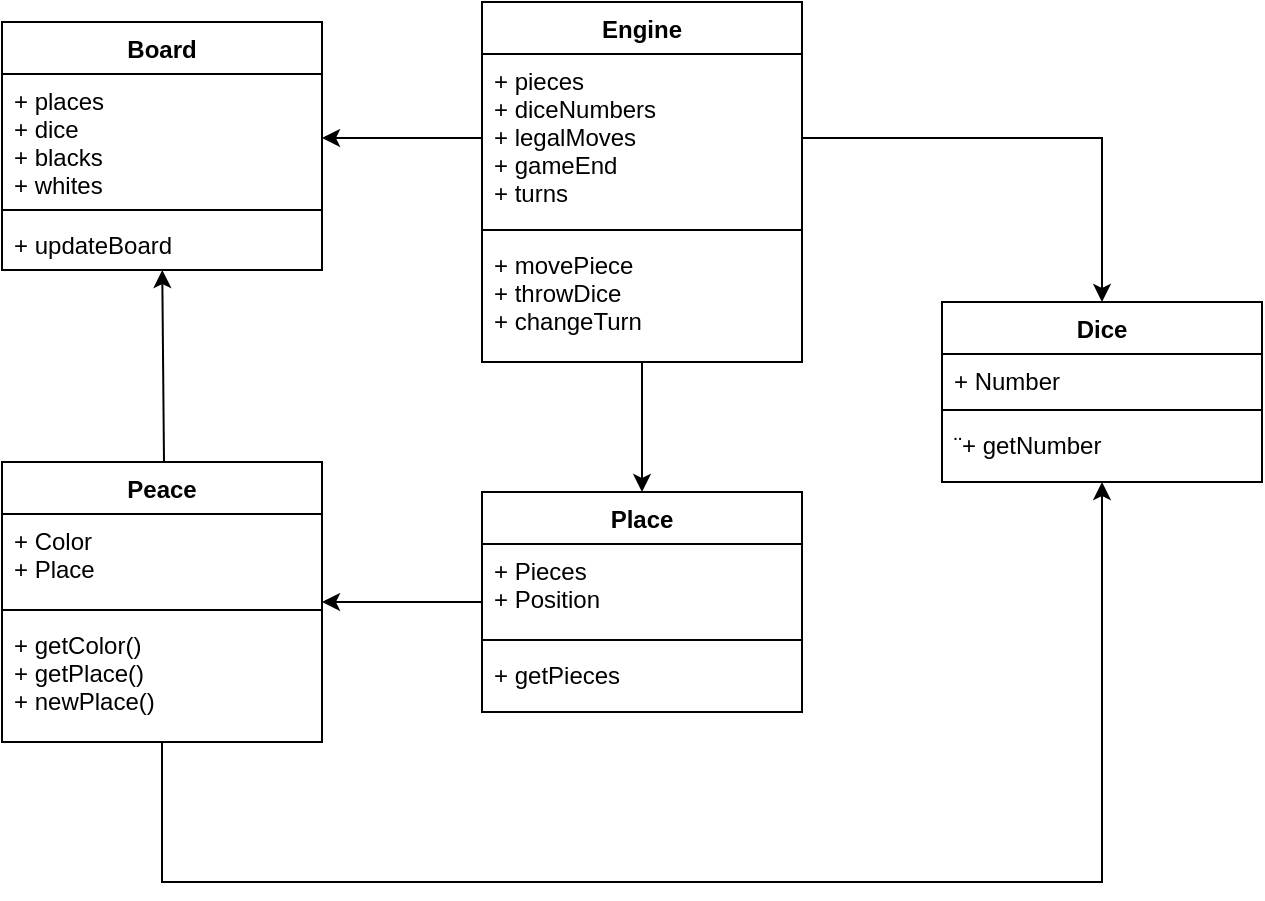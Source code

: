 <mxfile version="14.2.4" type="github">
  <diagram id="C5RBs43oDa-KdzZeNtuy" name="Page-1">
    <mxGraphModel dx="1422" dy="762" grid="1" gridSize="10" guides="1" tooltips="1" connect="1" arrows="1" fold="1" page="1" pageScale="1" pageWidth="827" pageHeight="1169" math="0" shadow="0">
      <root>
        <mxCell id="WIyWlLk6GJQsqaUBKTNV-0" />
        <mxCell id="WIyWlLk6GJQsqaUBKTNV-1" parent="WIyWlLk6GJQsqaUBKTNV-0" />
        <mxCell id="jiD-pBAxDLPVK3RZrVx2-0" value="Board" style="swimlane;fontStyle=1;align=center;verticalAlign=top;childLayout=stackLayout;horizontal=1;startSize=26;horizontalStack=0;resizeParent=1;resizeParentMax=0;resizeLast=0;collapsible=1;marginBottom=0;" vertex="1" parent="WIyWlLk6GJQsqaUBKTNV-1">
          <mxGeometry x="150" y="100" width="160" height="124" as="geometry" />
        </mxCell>
        <mxCell id="jiD-pBAxDLPVK3RZrVx2-1" value="+ places&#xa;+ dice&#xa;+ blacks&#xa;+ whites" style="text;strokeColor=none;fillColor=none;align=left;verticalAlign=top;spacingLeft=4;spacingRight=4;overflow=hidden;rotatable=0;points=[[0,0.5],[1,0.5]];portConstraint=eastwest;" vertex="1" parent="jiD-pBAxDLPVK3RZrVx2-0">
          <mxGeometry y="26" width="160" height="64" as="geometry" />
        </mxCell>
        <mxCell id="jiD-pBAxDLPVK3RZrVx2-2" value="" style="line;strokeWidth=1;fillColor=none;align=left;verticalAlign=middle;spacingTop=-1;spacingLeft=3;spacingRight=3;rotatable=0;labelPosition=right;points=[];portConstraint=eastwest;" vertex="1" parent="jiD-pBAxDLPVK3RZrVx2-0">
          <mxGeometry y="90" width="160" height="8" as="geometry" />
        </mxCell>
        <mxCell id="jiD-pBAxDLPVK3RZrVx2-3" value="+ updateBoard" style="text;strokeColor=none;fillColor=none;align=left;verticalAlign=top;spacingLeft=4;spacingRight=4;overflow=hidden;rotatable=0;points=[[0,0.5],[1,0.5]];portConstraint=eastwest;" vertex="1" parent="jiD-pBAxDLPVK3RZrVx2-0">
          <mxGeometry y="98" width="160" height="26" as="geometry" />
        </mxCell>
        <mxCell id="jiD-pBAxDLPVK3RZrVx2-4" value="Engine" style="swimlane;fontStyle=1;align=center;verticalAlign=top;childLayout=stackLayout;horizontal=1;startSize=26;horizontalStack=0;resizeParent=1;resizeParentMax=0;resizeLast=0;collapsible=1;marginBottom=0;" vertex="1" parent="WIyWlLk6GJQsqaUBKTNV-1">
          <mxGeometry x="390" y="90" width="160" height="180" as="geometry" />
        </mxCell>
        <mxCell id="jiD-pBAxDLPVK3RZrVx2-5" value="+ pieces&#xa;+ diceNumbers&#xa;+ legalMoves&#xa;+ gameEnd&#xa;+ turns" style="text;strokeColor=none;fillColor=none;align=left;verticalAlign=top;spacingLeft=4;spacingRight=4;overflow=hidden;rotatable=0;points=[[0,0.5],[1,0.5]];portConstraint=eastwest;" vertex="1" parent="jiD-pBAxDLPVK3RZrVx2-4">
          <mxGeometry y="26" width="160" height="84" as="geometry" />
        </mxCell>
        <mxCell id="jiD-pBAxDLPVK3RZrVx2-6" value="" style="line;strokeWidth=1;fillColor=none;align=left;verticalAlign=middle;spacingTop=-1;spacingLeft=3;spacingRight=3;rotatable=0;labelPosition=right;points=[];portConstraint=eastwest;" vertex="1" parent="jiD-pBAxDLPVK3RZrVx2-4">
          <mxGeometry y="110" width="160" height="8" as="geometry" />
        </mxCell>
        <mxCell id="jiD-pBAxDLPVK3RZrVx2-7" value="+ movePiece&#xa;+ throwDice&#xa;+ changeTurn" style="text;strokeColor=none;fillColor=none;align=left;verticalAlign=top;spacingLeft=4;spacingRight=4;overflow=hidden;rotatable=0;points=[[0,0.5],[1,0.5]];portConstraint=eastwest;" vertex="1" parent="jiD-pBAxDLPVK3RZrVx2-4">
          <mxGeometry y="118" width="160" height="62" as="geometry" />
        </mxCell>
        <mxCell id="jiD-pBAxDLPVK3RZrVx2-9" value="" style="endArrow=classic;html=1;entryX=1;entryY=0.5;entryDx=0;entryDy=0;" edge="1" parent="WIyWlLk6GJQsqaUBKTNV-1" source="jiD-pBAxDLPVK3RZrVx2-5" target="jiD-pBAxDLPVK3RZrVx2-1">
          <mxGeometry width="50" height="50" relative="1" as="geometry">
            <mxPoint x="326" y="420" as="sourcePoint" />
            <mxPoint x="376" y="370" as="targetPoint" />
          </mxGeometry>
        </mxCell>
        <mxCell id="jiD-pBAxDLPVK3RZrVx2-19" value="" style="edgeStyle=orthogonalEdgeStyle;rounded=0;orthogonalLoop=1;jettySize=auto;html=1;" edge="1" parent="WIyWlLk6GJQsqaUBKTNV-1" source="jiD-pBAxDLPVK3RZrVx2-10" target="jiD-pBAxDLPVK3RZrVx2-15">
          <mxGeometry relative="1" as="geometry">
            <Array as="points">
              <mxPoint x="230" y="530" />
              <mxPoint x="700" y="530" />
            </Array>
          </mxGeometry>
        </mxCell>
        <mxCell id="jiD-pBAxDLPVK3RZrVx2-10" value="Peace" style="swimlane;fontStyle=1;align=center;verticalAlign=top;childLayout=stackLayout;horizontal=1;startSize=26;horizontalStack=0;resizeParent=1;resizeParentMax=0;resizeLast=0;collapsible=1;marginBottom=0;" vertex="1" parent="WIyWlLk6GJQsqaUBKTNV-1">
          <mxGeometry x="150" y="320" width="160" height="140" as="geometry" />
        </mxCell>
        <mxCell id="jiD-pBAxDLPVK3RZrVx2-11" value="+ Color&#xa;+ Place" style="text;strokeColor=none;fillColor=none;align=left;verticalAlign=top;spacingLeft=4;spacingRight=4;overflow=hidden;rotatable=0;points=[[0,0.5],[1,0.5]];portConstraint=eastwest;" vertex="1" parent="jiD-pBAxDLPVK3RZrVx2-10">
          <mxGeometry y="26" width="160" height="44" as="geometry" />
        </mxCell>
        <mxCell id="jiD-pBAxDLPVK3RZrVx2-12" value="" style="line;strokeWidth=1;fillColor=none;align=left;verticalAlign=middle;spacingTop=-1;spacingLeft=3;spacingRight=3;rotatable=0;labelPosition=right;points=[];portConstraint=eastwest;" vertex="1" parent="jiD-pBAxDLPVK3RZrVx2-10">
          <mxGeometry y="70" width="160" height="8" as="geometry" />
        </mxCell>
        <mxCell id="jiD-pBAxDLPVK3RZrVx2-13" value="+ getColor()&#xa;+ getPlace()&#xa;+ newPlace()" style="text;strokeColor=none;fillColor=none;align=left;verticalAlign=top;spacingLeft=4;spacingRight=4;overflow=hidden;rotatable=0;points=[[0,0.5],[1,0.5]];portConstraint=eastwest;" vertex="1" parent="jiD-pBAxDLPVK3RZrVx2-10">
          <mxGeometry y="78" width="160" height="62" as="geometry" />
        </mxCell>
        <mxCell id="jiD-pBAxDLPVK3RZrVx2-15" value="Dice" style="swimlane;fontStyle=1;align=center;verticalAlign=top;childLayout=stackLayout;horizontal=1;startSize=26;horizontalStack=0;resizeParent=1;resizeParentMax=0;resizeLast=0;collapsible=1;marginBottom=0;" vertex="1" parent="WIyWlLk6GJQsqaUBKTNV-1">
          <mxGeometry x="620" y="240" width="160" height="90" as="geometry" />
        </mxCell>
        <mxCell id="jiD-pBAxDLPVK3RZrVx2-16" value="+ Number" style="text;strokeColor=none;fillColor=none;align=left;verticalAlign=top;spacingLeft=4;spacingRight=4;overflow=hidden;rotatable=0;points=[[0,0.5],[1,0.5]];portConstraint=eastwest;" vertex="1" parent="jiD-pBAxDLPVK3RZrVx2-15">
          <mxGeometry y="26" width="160" height="24" as="geometry" />
        </mxCell>
        <mxCell id="jiD-pBAxDLPVK3RZrVx2-17" value="" style="line;strokeWidth=1;fillColor=none;align=left;verticalAlign=middle;spacingTop=-1;spacingLeft=3;spacingRight=3;rotatable=0;labelPosition=right;points=[];portConstraint=eastwest;" vertex="1" parent="jiD-pBAxDLPVK3RZrVx2-15">
          <mxGeometry y="50" width="160" height="8" as="geometry" />
        </mxCell>
        <mxCell id="jiD-pBAxDLPVK3RZrVx2-18" value="¨+ getNumber" style="text;strokeColor=none;fillColor=none;align=left;verticalAlign=top;spacingLeft=4;spacingRight=4;overflow=hidden;rotatable=0;points=[[0,0.5],[1,0.5]];portConstraint=eastwest;" vertex="1" parent="jiD-pBAxDLPVK3RZrVx2-15">
          <mxGeometry y="58" width="160" height="32" as="geometry" />
        </mxCell>
        <mxCell id="jiD-pBAxDLPVK3RZrVx2-45" style="edgeStyle=orthogonalEdgeStyle;rounded=0;orthogonalLoop=1;jettySize=auto;html=1;" edge="1" parent="WIyWlLk6GJQsqaUBKTNV-1" source="jiD-pBAxDLPVK3RZrVx2-26" target="jiD-pBAxDLPVK3RZrVx2-10">
          <mxGeometry relative="1" as="geometry" />
        </mxCell>
        <mxCell id="jiD-pBAxDLPVK3RZrVx2-26" value="Place" style="swimlane;fontStyle=1;align=center;verticalAlign=top;childLayout=stackLayout;horizontal=1;startSize=26;horizontalStack=0;resizeParent=1;resizeParentMax=0;resizeLast=0;collapsible=1;marginBottom=0;" vertex="1" parent="WIyWlLk6GJQsqaUBKTNV-1">
          <mxGeometry x="390" y="335" width="160" height="110" as="geometry" />
        </mxCell>
        <mxCell id="jiD-pBAxDLPVK3RZrVx2-27" value="+ Pieces&#xa;+ Position" style="text;strokeColor=none;fillColor=none;align=left;verticalAlign=top;spacingLeft=4;spacingRight=4;overflow=hidden;rotatable=0;points=[[0,0.5],[1,0.5]];portConstraint=eastwest;" vertex="1" parent="jiD-pBAxDLPVK3RZrVx2-26">
          <mxGeometry y="26" width="160" height="44" as="geometry" />
        </mxCell>
        <mxCell id="jiD-pBAxDLPVK3RZrVx2-28" value="" style="line;strokeWidth=1;fillColor=none;align=left;verticalAlign=middle;spacingTop=-1;spacingLeft=3;spacingRight=3;rotatable=0;labelPosition=right;points=[];portConstraint=eastwest;" vertex="1" parent="jiD-pBAxDLPVK3RZrVx2-26">
          <mxGeometry y="70" width="160" height="8" as="geometry" />
        </mxCell>
        <mxCell id="jiD-pBAxDLPVK3RZrVx2-29" value="+ getPieces" style="text;strokeColor=none;fillColor=none;align=left;verticalAlign=top;spacingLeft=4;spacingRight=4;overflow=hidden;rotatable=0;points=[[0,0.5],[1,0.5]];portConstraint=eastwest;" vertex="1" parent="jiD-pBAxDLPVK3RZrVx2-26">
          <mxGeometry y="78" width="160" height="32" as="geometry" />
        </mxCell>
        <mxCell id="jiD-pBAxDLPVK3RZrVx2-39" value="" style="endArrow=classic;html=1;entryX=0.5;entryY=0;entryDx=0;entryDy=0;" edge="1" parent="WIyWlLk6GJQsqaUBKTNV-1" source="jiD-pBAxDLPVK3RZrVx2-7" target="jiD-pBAxDLPVK3RZrVx2-26">
          <mxGeometry width="50" height="50" relative="1" as="geometry">
            <mxPoint x="390" y="420" as="sourcePoint" />
            <mxPoint x="440" y="370" as="targetPoint" />
          </mxGeometry>
        </mxCell>
        <mxCell id="jiD-pBAxDLPVK3RZrVx2-41" value="" style="endArrow=classic;html=1;" edge="1" parent="WIyWlLk6GJQsqaUBKTNV-1" target="jiD-pBAxDLPVK3RZrVx2-3">
          <mxGeometry width="50" height="50" relative="1" as="geometry">
            <mxPoint x="231" y="320" as="sourcePoint" />
            <mxPoint x="440" y="370" as="targetPoint" />
          </mxGeometry>
        </mxCell>
        <mxCell id="jiD-pBAxDLPVK3RZrVx2-44" style="edgeStyle=orthogonalEdgeStyle;rounded=0;orthogonalLoop=1;jettySize=auto;html=1;entryX=0.5;entryY=0;entryDx=0;entryDy=0;" edge="1" parent="WIyWlLk6GJQsqaUBKTNV-1" source="jiD-pBAxDLPVK3RZrVx2-5" target="jiD-pBAxDLPVK3RZrVx2-15">
          <mxGeometry relative="1" as="geometry" />
        </mxCell>
      </root>
    </mxGraphModel>
  </diagram>
</mxfile>
